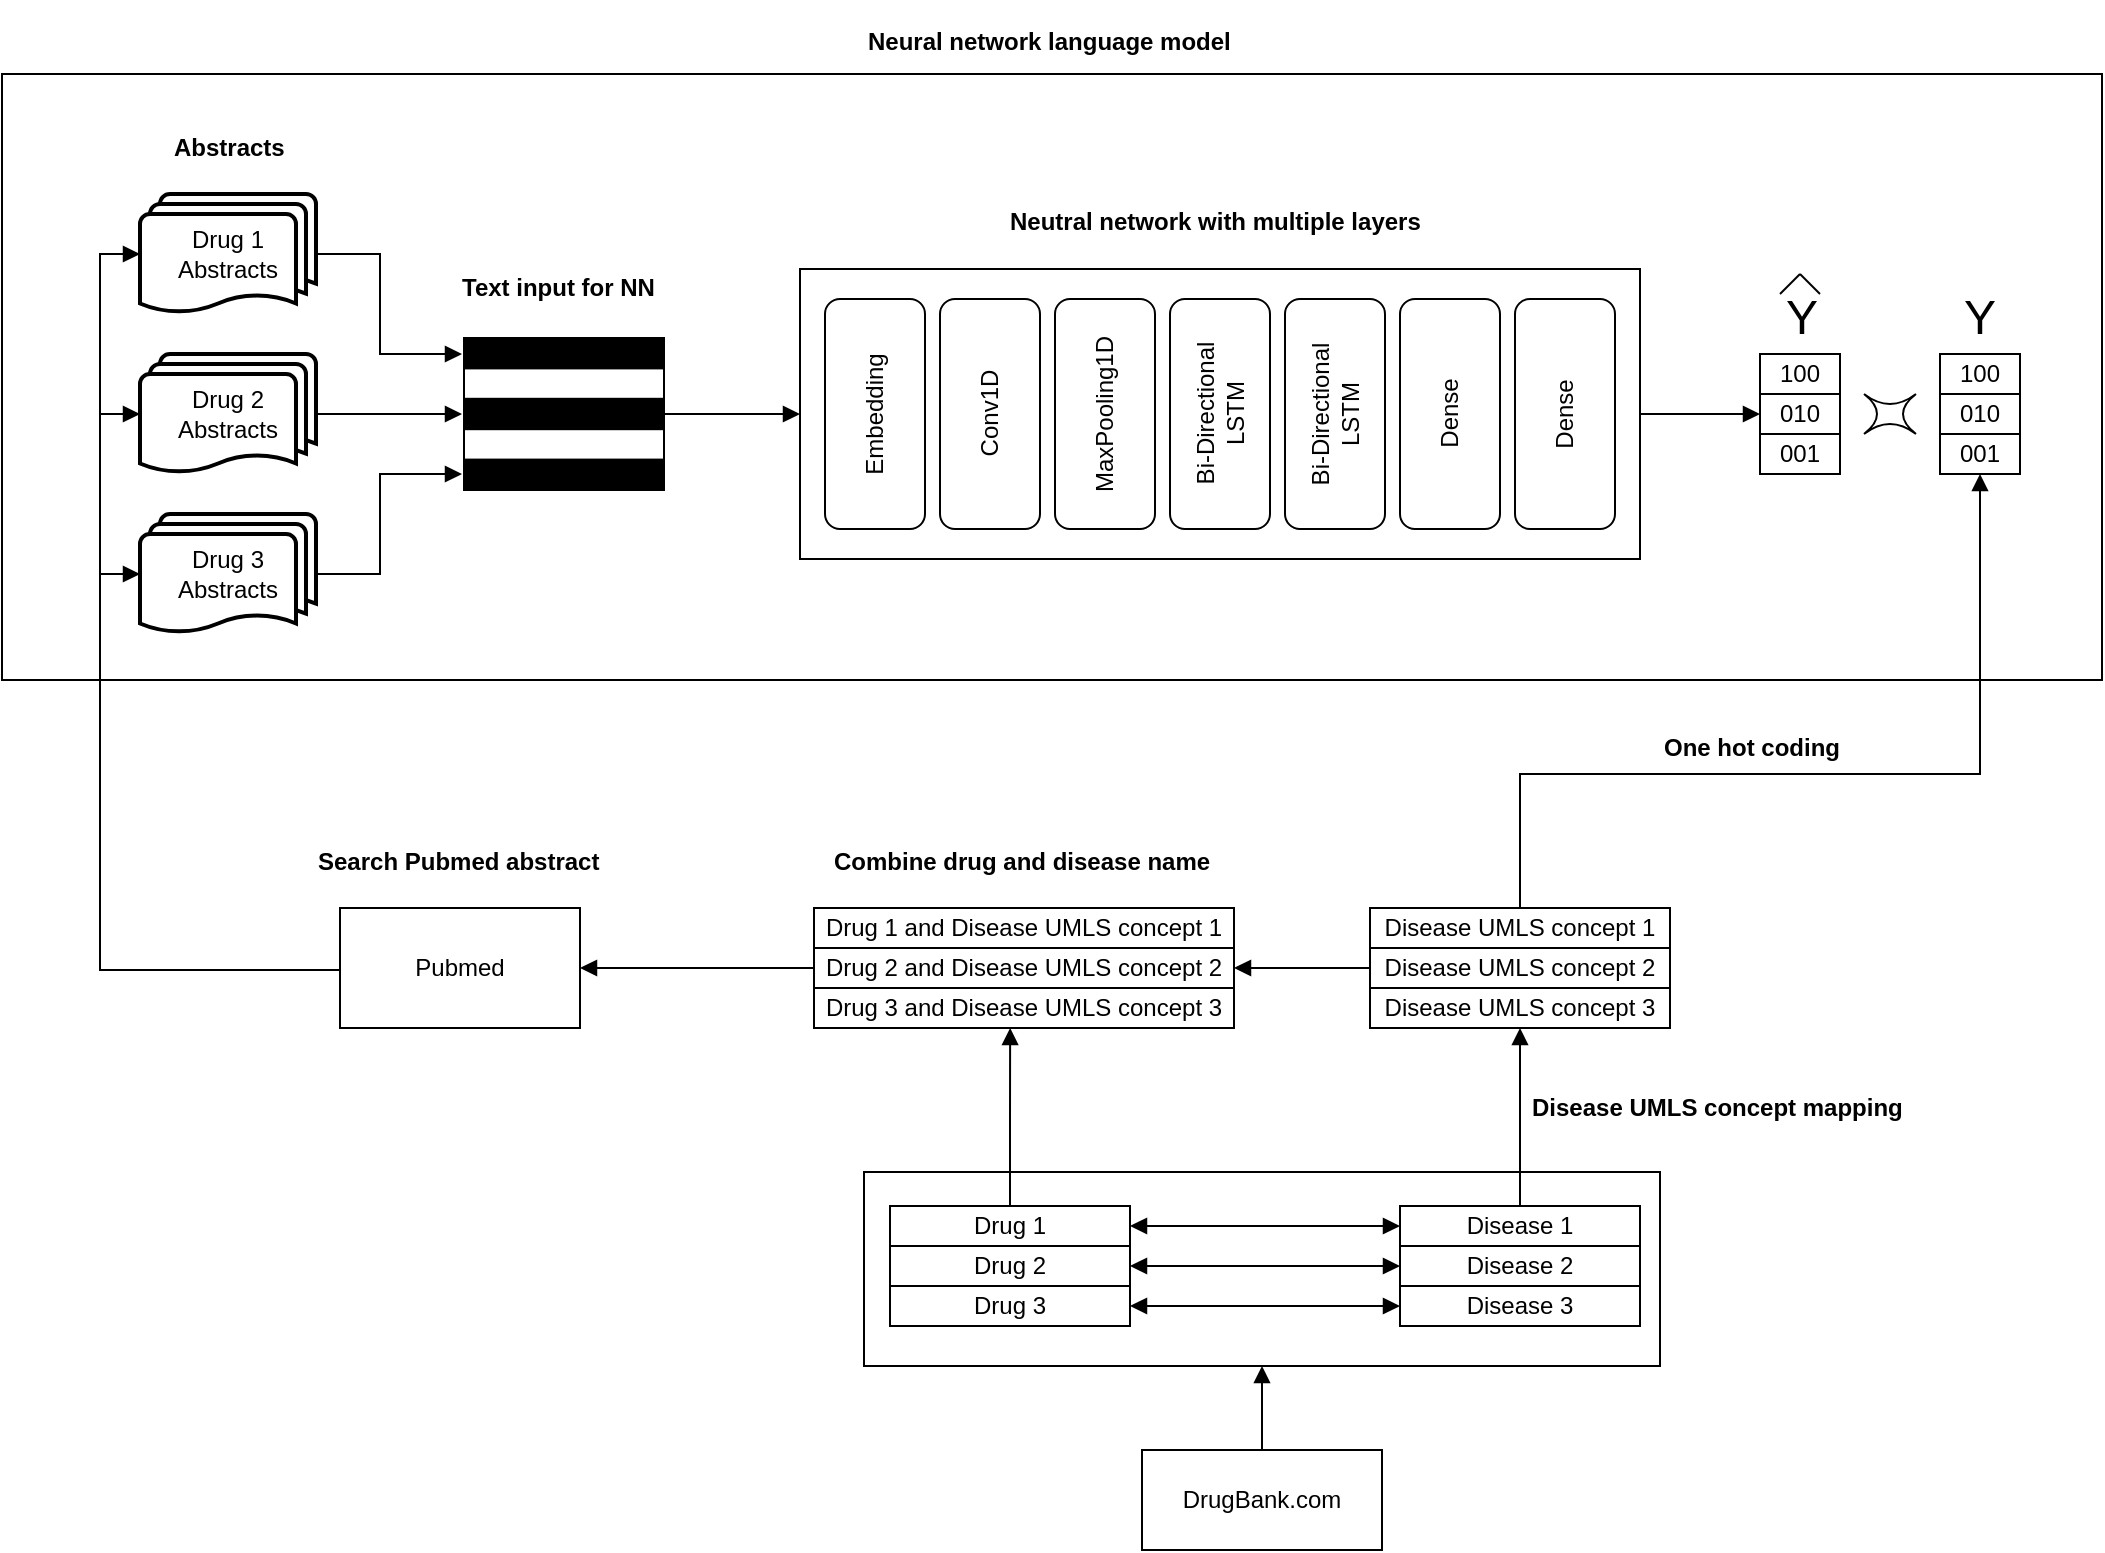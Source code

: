 <mxfile version="12.2.3" type="device" pages="1"><diagram id="s_P9DhnMC8FEpTFPlOMz" name="Page-1"><mxGraphModel dx="1662" dy="936" grid="1" gridSize="10" guides="1" tooltips="1" connect="1" arrows="1" fold="1" page="1" pageScale="1" pageWidth="1100" pageHeight="850" math="0" shadow="0"><root><mxCell id="0"/><mxCell id="1" parent="0"/><mxCell id="TiL9Q5EYF3kfsVHPx1dh-1" value="" style="rounded=0;whiteSpace=wrap;html=1;fillColor=none;" vertex="1" parent="1"><mxGeometry x="20" y="37" width="1050" height="303" as="geometry"/></mxCell><mxCell id="1eL-J18nLoDj-1t8qfK3-119" style="edgeStyle=orthogonalEdgeStyle;rounded=0;comic=0;jumpStyle=none;jumpSize=6;orthogonalLoop=1;jettySize=auto;html=1;entryX=0;entryY=0.5;entryDx=0;entryDy=0;shadow=0;startArrow=none;startFill=0;endArrow=block;endFill=1;strokeColor=#000000;fontSize=24;fontColor=none;" parent="1" source="1eL-J18nLoDj-1t8qfK3-118" target="1eL-J18nLoDj-1t8qfK3-7" edge="1"><mxGeometry relative="1" as="geometry"/></mxCell><mxCell id="1eL-J18nLoDj-1t8qfK3-118" value="" style="rounded=0;whiteSpace=wrap;html=1;fillColor=none;fontSize=24;fontColor=none;" parent="1" vertex="1"><mxGeometry x="251" y="177" width="100" height="60" as="geometry"/></mxCell><mxCell id="1eL-J18nLoDj-1t8qfK3-45" style="edgeStyle=orthogonalEdgeStyle;rounded=0;orthogonalLoop=1;jettySize=auto;html=1;endArrow=none;endFill=0;startArrow=block;startFill=1;" parent="1" source="1eL-J18nLoDj-1t8qfK3-1" edge="1"><mxGeometry relative="1" as="geometry"><mxPoint x="69" y="127" as="targetPoint"/></mxGeometry></mxCell><mxCell id="1eL-J18nLoDj-1t8qfK3-115" style="edgeStyle=orthogonalEdgeStyle;rounded=0;comic=0;jumpStyle=none;jumpSize=6;orthogonalLoop=1;jettySize=auto;html=1;shadow=0;startArrow=none;startFill=0;endArrow=block;endFill=1;strokeColor=#000000;fontSize=24;fontColor=none;" parent="1" source="1eL-J18nLoDj-1t8qfK3-1" edge="1"><mxGeometry relative="1" as="geometry"><mxPoint x="250" y="177" as="targetPoint"/><Array as="points"><mxPoint x="209" y="127"/><mxPoint x="209" y="177"/><mxPoint x="239" y="177"/></Array></mxGeometry></mxCell><mxCell id="1eL-J18nLoDj-1t8qfK3-1" value="Drug 1&lt;br&gt;Abstracts" style="strokeWidth=2;html=1;shape=mxgraph.flowchart.multi-document;whiteSpace=wrap;" parent="1" vertex="1"><mxGeometry x="89" y="97" width="88" height="60" as="geometry"/></mxCell><mxCell id="1eL-J18nLoDj-1t8qfK3-46" style="edgeStyle=orthogonalEdgeStyle;rounded=0;orthogonalLoop=1;jettySize=auto;html=1;endArrow=none;endFill=0;startArrow=block;startFill=1;" parent="1" source="1eL-J18nLoDj-1t8qfK3-2" edge="1"><mxGeometry relative="1" as="geometry"><mxPoint x="69" y="207" as="targetPoint"/></mxGeometry></mxCell><mxCell id="1eL-J18nLoDj-1t8qfK3-116" style="edgeStyle=orthogonalEdgeStyle;rounded=0;comic=0;jumpStyle=none;jumpSize=6;orthogonalLoop=1;jettySize=auto;html=1;shadow=0;startArrow=none;startFill=0;endArrow=block;endFill=1;strokeColor=#000000;fontSize=24;fontColor=none;" parent="1" source="1eL-J18nLoDj-1t8qfK3-2" edge="1"><mxGeometry relative="1" as="geometry"><mxPoint x="250" y="207" as="targetPoint"/></mxGeometry></mxCell><mxCell id="1eL-J18nLoDj-1t8qfK3-2" value="Drug 2&lt;br&gt;Abstracts" style="strokeWidth=2;html=1;shape=mxgraph.flowchart.multi-document;whiteSpace=wrap;" parent="1" vertex="1"><mxGeometry x="89" y="177" width="88" height="60" as="geometry"/></mxCell><mxCell id="1eL-J18nLoDj-1t8qfK3-47" style="edgeStyle=orthogonalEdgeStyle;rounded=0;orthogonalLoop=1;jettySize=auto;html=1;endArrow=none;endFill=0;anchorPointDirection=1;shadow=0;comic=0;jumpStyle=none;strokeColor=#000000;startArrow=block;startFill=1;" parent="1" source="1eL-J18nLoDj-1t8qfK3-3" edge="1"><mxGeometry relative="1" as="geometry"><mxPoint x="69" y="287" as="targetPoint"/></mxGeometry></mxCell><mxCell id="1eL-J18nLoDj-1t8qfK3-117" style="edgeStyle=orthogonalEdgeStyle;rounded=0;comic=0;jumpStyle=none;jumpSize=6;orthogonalLoop=1;jettySize=auto;html=1;shadow=0;startArrow=none;startFill=0;endArrow=block;endFill=1;strokeColor=#000000;fontSize=24;fontColor=none;" parent="1" source="1eL-J18nLoDj-1t8qfK3-3" edge="1"><mxGeometry relative="1" as="geometry"><mxPoint x="250" y="237" as="targetPoint"/><Array as="points"><mxPoint x="209" y="287"/><mxPoint x="209" y="237"/></Array></mxGeometry></mxCell><mxCell id="1eL-J18nLoDj-1t8qfK3-3" value="Drug 3&lt;br&gt;Abstracts" style="strokeWidth=2;html=1;shape=mxgraph.flowchart.multi-document;whiteSpace=wrap;" parent="1" vertex="1"><mxGeometry x="89" y="257" width="88" height="60" as="geometry"/></mxCell><mxCell id="1eL-J18nLoDj-1t8qfK3-122" style="edgeStyle=orthogonalEdgeStyle;rounded=0;comic=0;jumpStyle=none;jumpSize=6;orthogonalLoop=1;jettySize=auto;html=1;entryX=0;entryY=0.5;entryDx=0;entryDy=0;shadow=0;startArrow=none;startFill=0;endArrow=block;endFill=1;strokeColor=#000000;fontSize=24;fontColor=none;" parent="1" source="1eL-J18nLoDj-1t8qfK3-7" target="1eL-J18nLoDj-1t8qfK3-23" edge="1"><mxGeometry relative="1" as="geometry"/></mxCell><mxCell id="1eL-J18nLoDj-1t8qfK3-7" value="" style="rounded=0;whiteSpace=wrap;html=1;" parent="1" vertex="1"><mxGeometry x="419" y="134.5" width="420" height="145" as="geometry"/></mxCell><mxCell id="1eL-J18nLoDj-1t8qfK3-8" value="Embedding" style="rounded=1;whiteSpace=wrap;html=1;rotation=-90;" parent="1" vertex="1"><mxGeometry x="399" y="182" width="115" height="50" as="geometry"/></mxCell><mxCell id="1eL-J18nLoDj-1t8qfK3-14" value="Conv1D" style="rounded=1;whiteSpace=wrap;html=1;rotation=-90;" parent="1" vertex="1"><mxGeometry x="456.5" y="182" width="115" height="50" as="geometry"/></mxCell><mxCell id="1eL-J18nLoDj-1t8qfK3-15" value="Dense" style="rounded=1;whiteSpace=wrap;html=1;rotation=-90;" parent="1" vertex="1"><mxGeometry x="744" y="182" width="115" height="50" as="geometry"/></mxCell><mxCell id="1eL-J18nLoDj-1t8qfK3-16" value="MaxPooling1D" style="rounded=1;whiteSpace=wrap;html=1;rotation=-90;" parent="1" vertex="1"><mxGeometry x="514" y="182" width="115" height="50" as="geometry"/></mxCell><mxCell id="1eL-J18nLoDj-1t8qfK3-17" value="Bi-Directional&lt;br&gt;LSTM" style="rounded=1;whiteSpace=wrap;html=1;rotation=-90;" parent="1" vertex="1"><mxGeometry x="571.5" y="182" width="115" height="50" as="geometry"/></mxCell><mxCell id="1eL-J18nLoDj-1t8qfK3-18" value="Bi-Directional&lt;br&gt;LSTM" style="rounded=1;whiteSpace=wrap;html=1;rotation=-90;" parent="1" vertex="1"><mxGeometry x="629" y="182" width="115" height="50" as="geometry"/></mxCell><mxCell id="1eL-J18nLoDj-1t8qfK3-19" value="Dense" style="rounded=1;whiteSpace=wrap;html=1;rotation=-90;" parent="1" vertex="1"><mxGeometry x="686.5" y="182" width="115" height="50" as="geometry"/></mxCell><mxCell id="1eL-J18nLoDj-1t8qfK3-44" style="edgeStyle=orthogonalEdgeStyle;rounded=0;orthogonalLoop=1;jettySize=auto;html=1;endArrow=none;endFill=0;" parent="1" source="1eL-J18nLoDj-1t8qfK3-40" edge="1"><mxGeometry relative="1" as="geometry"><mxPoint x="72" y="127" as="targetPoint"/><Array as="points"><mxPoint x="69" y="485"/><mxPoint x="69" y="127"/></Array></mxGeometry></mxCell><mxCell id="1eL-J18nLoDj-1t8qfK3-111" style="edgeStyle=orthogonalEdgeStyle;rounded=0;comic=0;jumpStyle=none;jumpSize=6;orthogonalLoop=1;jettySize=auto;html=1;entryX=0.5;entryY=1;entryDx=0;entryDy=0;shadow=0;startArrow=none;startFill=0;endArrow=block;endFill=1;strokeColor=#000000;fontSize=24;fontColor=none;" parent="1" source="1eL-J18nLoDj-1t8qfK3-55" target="1eL-J18nLoDj-1t8qfK3-33" edge="1"><mxGeometry relative="1" as="geometry"><Array as="points"><mxPoint x="779" y="387"/><mxPoint x="1009" y="387"/></Array></mxGeometry></mxCell><mxCell id="1eL-J18nLoDj-1t8qfK3-114" value="" style="shape=parallelMarker;direction=south;html=1;outlineConnect=0;fillColor=none;fontSize=24;fontColor=none;" parent="1" vertex="1"><mxGeometry x="251" y="169" width="100" height="76" as="geometry"/></mxCell><mxCell id="1eL-J18nLoDj-1t8qfK3-124" value="" style="group" parent="1" vertex="1" connectable="0"><mxGeometry x="899" y="137" width="130" height="100" as="geometry"/></mxCell><mxCell id="1eL-J18nLoDj-1t8qfK3-22" value="001" style="rounded=0;whiteSpace=wrap;html=1;" parent="1eL-J18nLoDj-1t8qfK3-124" vertex="1"><mxGeometry y="80" width="40" height="20" as="geometry"/></mxCell><mxCell id="1eL-J18nLoDj-1t8qfK3-23" value="010" style="rounded=0;whiteSpace=wrap;html=1;" parent="1eL-J18nLoDj-1t8qfK3-124" vertex="1"><mxGeometry y="60" width="40" height="20" as="geometry"/></mxCell><mxCell id="1eL-J18nLoDj-1t8qfK3-24" value="100" style="rounded=0;whiteSpace=wrap;html=1;" parent="1eL-J18nLoDj-1t8qfK3-124" vertex="1"><mxGeometry y="40" width="40" height="20" as="geometry"/></mxCell><mxCell id="1eL-J18nLoDj-1t8qfK3-33" value="001" style="rounded=0;whiteSpace=wrap;html=1;" parent="1eL-J18nLoDj-1t8qfK3-124" vertex="1"><mxGeometry x="90" y="80" width="40" height="20" as="geometry"/></mxCell><mxCell id="1eL-J18nLoDj-1t8qfK3-34" value="010" style="rounded=0;whiteSpace=wrap;html=1;" parent="1eL-J18nLoDj-1t8qfK3-124" vertex="1"><mxGeometry x="90" y="60" width="40" height="20" as="geometry"/></mxCell><mxCell id="1eL-J18nLoDj-1t8qfK3-35" value="100" style="rounded=0;whiteSpace=wrap;html=1;" parent="1eL-J18nLoDj-1t8qfK3-124" vertex="1"><mxGeometry x="90" y="40" width="40" height="20" as="geometry"/></mxCell><mxCell id="1eL-J18nLoDj-1t8qfK3-61" value="Y" style="text;html=1;resizable=0;points=[];autosize=1;align=left;verticalAlign=top;spacingTop=-4;fontSize=24;" parent="1eL-J18nLoDj-1t8qfK3-124" vertex="1"><mxGeometry x="100" y="5" width="20" height="20" as="geometry"/></mxCell><mxCell id="1eL-J18nLoDj-1t8qfK3-70" value="" style="group" parent="1eL-J18nLoDj-1t8qfK3-124" vertex="1" connectable="0"><mxGeometry x="10" width="21" height="25" as="geometry"/></mxCell><mxCell id="1eL-J18nLoDj-1t8qfK3-60" value="Y" style="text;html=1;resizable=0;points=[];autosize=1;align=left;verticalAlign=top;spacingTop=-4;fontSize=24;" parent="1eL-J18nLoDj-1t8qfK3-70" vertex="1"><mxGeometry x="1" y="5" width="20" height="20" as="geometry"/></mxCell><mxCell id="1eL-J18nLoDj-1t8qfK3-68" value="" style="endArrow=none;html=1;shadow=0;strokeColor=#000000;" parent="1eL-J18nLoDj-1t8qfK3-70" edge="1"><mxGeometry width="50" height="50" relative="1" as="geometry"><mxPoint y="10" as="sourcePoint"/><mxPoint x="10" as="targetPoint"/></mxGeometry></mxCell><mxCell id="1eL-J18nLoDj-1t8qfK3-69" value="" style="endArrow=none;html=1;shadow=0;strokeColor=#000000;" parent="1eL-J18nLoDj-1t8qfK3-70" edge="1"><mxGeometry width="50" height="50" relative="1" as="geometry"><mxPoint x="20" y="10" as="sourcePoint"/><mxPoint x="10" as="targetPoint"/></mxGeometry></mxCell><mxCell id="1eL-J18nLoDj-1t8qfK3-123" value="" style="shape=switch;whiteSpace=wrap;html=1;fillColor=none;fontSize=24;fontColor=none;" parent="1eL-J18nLoDj-1t8qfK3-124" vertex="1"><mxGeometry x="52" y="60" width="26" height="20" as="geometry"/></mxCell><mxCell id="1eL-J18nLoDj-1t8qfK3-125" value="" style="group" parent="1" vertex="1" connectable="0"><mxGeometry x="169" y="454" width="685" height="314" as="geometry"/></mxCell><mxCell id="1eL-J18nLoDj-1t8qfK3-86" value="" style="rounded=0;whiteSpace=wrap;html=1;fontSize=24;fontColor=none;noLabel=1;fillColor=none;" parent="1eL-J18nLoDj-1t8qfK3-125" vertex="1"><mxGeometry x="282" y="132" width="398" height="97" as="geometry"/></mxCell><mxCell id="1eL-J18nLoDj-1t8qfK3-109" style="edgeStyle=orthogonalEdgeStyle;rounded=0;comic=0;jumpStyle=none;jumpSize=6;orthogonalLoop=1;jettySize=auto;html=1;entryX=0.5;entryY=1;entryDx=0;entryDy=0;shadow=0;startArrow=none;startFill=0;endArrow=block;endFill=1;strokeColor=#000000;fontSize=24;fontColor=none;" parent="1eL-J18nLoDj-1t8qfK3-125" source="1eL-J18nLoDj-1t8qfK3-39" target="1eL-J18nLoDj-1t8qfK3-86" edge="1"><mxGeometry relative="1" as="geometry"/></mxCell><mxCell id="1eL-J18nLoDj-1t8qfK3-39" value="DrugBank.com" style="rounded=0;whiteSpace=wrap;html=1;" parent="1eL-J18nLoDj-1t8qfK3-125" vertex="1"><mxGeometry x="421" y="271" width="120" height="50" as="geometry"/></mxCell><mxCell id="1eL-J18nLoDj-1t8qfK3-40" value="Pubmed" style="rounded=0;whiteSpace=wrap;html=1;" parent="1eL-J18nLoDj-1t8qfK3-125" vertex="1"><mxGeometry x="20" width="120" height="60" as="geometry"/></mxCell><mxCell id="1eL-J18nLoDj-1t8qfK3-71" value="" style="group" parent="1eL-J18nLoDj-1t8qfK3-125" vertex="1" connectable="0"><mxGeometry x="257" width="210" height="60" as="geometry"/></mxCell><mxCell id="1eL-J18nLoDj-1t8qfK3-41" value="Drug 3 and Disease UMLS concept 3" style="rounded=0;whiteSpace=wrap;html=1;" parent="1eL-J18nLoDj-1t8qfK3-71" vertex="1"><mxGeometry y="40" width="210" height="20" as="geometry"/></mxCell><mxCell id="1eL-J18nLoDj-1t8qfK3-42" value="Drug 2 and Disease UMLS concept 2" style="rounded=0;whiteSpace=wrap;html=1;" parent="1eL-J18nLoDj-1t8qfK3-71" vertex="1"><mxGeometry y="20" width="210" height="20" as="geometry"/></mxCell><mxCell id="1eL-J18nLoDj-1t8qfK3-43" value="Drug 1 and Disease UMLS concept 1" style="rounded=0;whiteSpace=wrap;html=1;" parent="1eL-J18nLoDj-1t8qfK3-71" vertex="1"><mxGeometry width="210" height="20" as="geometry"/></mxCell><mxCell id="1eL-J18nLoDj-1t8qfK3-77" value="" style="group" parent="1eL-J18nLoDj-1t8qfK3-125" vertex="1" connectable="0"><mxGeometry x="550" y="149" width="120" height="60" as="geometry"/></mxCell><mxCell id="1eL-J18nLoDj-1t8qfK3-73" value="" style="group" parent="1eL-J18nLoDj-1t8qfK3-77" vertex="1" connectable="0"><mxGeometry width="120" height="60" as="geometry"/></mxCell><mxCell id="1eL-J18nLoDj-1t8qfK3-30" value="Disease 3" style="rounded=0;whiteSpace=wrap;html=1;" parent="1eL-J18nLoDj-1t8qfK3-73" vertex="1"><mxGeometry y="40" width="120" height="20" as="geometry"/></mxCell><mxCell id="1eL-J18nLoDj-1t8qfK3-31" value="Disease 2" style="rounded=0;whiteSpace=wrap;html=1;" parent="1eL-J18nLoDj-1t8qfK3-73" vertex="1"><mxGeometry y="20" width="120" height="20" as="geometry"/></mxCell><mxCell id="1eL-J18nLoDj-1t8qfK3-32" value="Disease 1" style="rounded=0;whiteSpace=wrap;html=1;" parent="1eL-J18nLoDj-1t8qfK3-73" vertex="1"><mxGeometry width="120" height="20" as="geometry"/></mxCell><mxCell id="1eL-J18nLoDj-1t8qfK3-78" value="" style="group" parent="1eL-J18nLoDj-1t8qfK3-125" vertex="1" connectable="0"><mxGeometry x="535" width="150" height="60" as="geometry"/></mxCell><mxCell id="1eL-J18nLoDj-1t8qfK3-53" value="Disease UMLS concept 3" style="rounded=0;whiteSpace=wrap;html=1;" parent="1eL-J18nLoDj-1t8qfK3-78" vertex="1"><mxGeometry y="40" width="150" height="20" as="geometry"/></mxCell><mxCell id="1eL-J18nLoDj-1t8qfK3-54" value="Disease UMLS concept 2" style="rounded=0;whiteSpace=wrap;html=1;" parent="1eL-J18nLoDj-1t8qfK3-78" vertex="1"><mxGeometry y="20" width="150" height="20" as="geometry"/></mxCell><mxCell id="1eL-J18nLoDj-1t8qfK3-55" value="Disease UMLS concept 1" style="rounded=0;whiteSpace=wrap;html=1;" parent="1eL-J18nLoDj-1t8qfK3-78" vertex="1"><mxGeometry width="150" height="20" as="geometry"/></mxCell><mxCell id="1eL-J18nLoDj-1t8qfK3-80" value="" style="group" parent="1eL-J18nLoDj-1t8qfK3-125" vertex="1" connectable="0"><mxGeometry x="295" y="149" width="120" height="60" as="geometry"/></mxCell><mxCell id="1eL-J18nLoDj-1t8qfK3-76" value="" style="group" parent="1eL-J18nLoDj-1t8qfK3-80" vertex="1" connectable="0"><mxGeometry width="120" height="60" as="geometry"/></mxCell><mxCell id="1eL-J18nLoDj-1t8qfK3-74" value="" style="group" parent="1eL-J18nLoDj-1t8qfK3-76" vertex="1" connectable="0"><mxGeometry width="120" height="60" as="geometry"/></mxCell><mxCell id="1eL-J18nLoDj-1t8qfK3-72" value="" style="group" parent="1eL-J18nLoDj-1t8qfK3-74" vertex="1" connectable="0"><mxGeometry width="120" height="60" as="geometry"/></mxCell><mxCell id="1eL-J18nLoDj-1t8qfK3-36" value="Drug 3" style="rounded=0;whiteSpace=wrap;html=1;" parent="1eL-J18nLoDj-1t8qfK3-72" vertex="1"><mxGeometry y="40" width="120" height="20" as="geometry"/></mxCell><mxCell id="1eL-J18nLoDj-1t8qfK3-37" value="Drug 2" style="rounded=0;whiteSpace=wrap;html=1;" parent="1eL-J18nLoDj-1t8qfK3-72" vertex="1"><mxGeometry y="20" width="120" height="20" as="geometry"/></mxCell><mxCell id="1eL-J18nLoDj-1t8qfK3-38" value="Drug 1" style="rounded=0;whiteSpace=wrap;html=1;" parent="1eL-J18nLoDj-1t8qfK3-72" vertex="1"><mxGeometry width="120" height="20" as="geometry"/></mxCell><mxCell id="1eL-J18nLoDj-1t8qfK3-85" style="edgeStyle=orthogonalEdgeStyle;rounded=0;comic=0;jumpStyle=none;orthogonalLoop=1;jettySize=auto;html=1;entryX=0;entryY=0.5;entryDx=0;entryDy=0;shadow=0;startArrow=block;startFill=1;endArrow=block;endFill=1;strokeColor=#000000;fontSize=24;" parent="1eL-J18nLoDj-1t8qfK3-125" source="1eL-J18nLoDj-1t8qfK3-37" target="1eL-J18nLoDj-1t8qfK3-31" edge="1"><mxGeometry relative="1" as="geometry"/></mxCell><mxCell id="1eL-J18nLoDj-1t8qfK3-91" style="edgeStyle=orthogonalEdgeStyle;rounded=0;comic=0;jumpStyle=none;orthogonalLoop=1;jettySize=auto;html=1;exitX=0;exitY=0.5;exitDx=0;exitDy=0;entryX=1;entryY=0.5;entryDx=0;entryDy=0;shadow=0;startArrow=block;startFill=1;endArrow=block;endFill=1;strokeColor=#000000;fontSize=24;fontColor=none;" parent="1eL-J18nLoDj-1t8qfK3-125" source="1eL-J18nLoDj-1t8qfK3-32" target="1eL-J18nLoDj-1t8qfK3-38" edge="1"><mxGeometry relative="1" as="geometry"/></mxCell><mxCell id="1eL-J18nLoDj-1t8qfK3-102" style="edgeStyle=orthogonalEdgeStyle;rounded=0;comic=0;jumpStyle=none;orthogonalLoop=1;jettySize=auto;html=1;exitX=0;exitY=0.25;exitDx=0;exitDy=0;shadow=0;startArrow=block;startFill=1;endArrow=block;endFill=1;strokeColor=#000000;fontSize=24;fontColor=none;" parent="1eL-J18nLoDj-1t8qfK3-125" edge="1"><mxGeometry relative="1" as="geometry"><mxPoint x="415" y="199" as="targetPoint"/><mxPoint x="550" y="199" as="sourcePoint"/></mxGeometry></mxCell><mxCell id="1eL-J18nLoDj-1t8qfK3-103" style="edgeStyle=orthogonalEdgeStyle;rounded=0;comic=0;jumpStyle=none;orthogonalLoop=1;jettySize=auto;html=1;entryX=0.5;entryY=0;entryDx=0;entryDy=0;shadow=0;startArrow=block;startFill=1;endArrow=none;endFill=0;strokeColor=#000000;fontSize=24;fontColor=none;" parent="1eL-J18nLoDj-1t8qfK3-125" source="1eL-J18nLoDj-1t8qfK3-53" target="1eL-J18nLoDj-1t8qfK3-32" edge="1"><mxGeometry relative="1" as="geometry"/></mxCell><mxCell id="1eL-J18nLoDj-1t8qfK3-104" style="edgeStyle=orthogonalEdgeStyle;rounded=0;comic=0;jumpStyle=none;orthogonalLoop=1;jettySize=auto;html=1;entryX=0;entryY=0.5;entryDx=0;entryDy=0;shadow=0;startArrow=block;startFill=1;endArrow=none;endFill=0;strokeColor=#000000;fontSize=24;fontColor=none;" parent="1eL-J18nLoDj-1t8qfK3-125" source="1eL-J18nLoDj-1t8qfK3-42" target="1eL-J18nLoDj-1t8qfK3-54" edge="1"><mxGeometry relative="1" as="geometry"/></mxCell><mxCell id="1eL-J18nLoDj-1t8qfK3-107" style="edgeStyle=orthogonalEdgeStyle;rounded=0;comic=0;jumpStyle=none;orthogonalLoop=1;jettySize=auto;html=1;shadow=0;startArrow=none;startFill=0;endArrow=block;endFill=1;strokeColor=#000000;fontSize=24;fontColor=none;jumpSize=6;entryX=0.467;entryY=1;entryDx=0;entryDy=0;entryPerimeter=0;" parent="1eL-J18nLoDj-1t8qfK3-125" source="1eL-J18nLoDj-1t8qfK3-38" target="1eL-J18nLoDj-1t8qfK3-41" edge="1"><mxGeometry relative="1" as="geometry"><mxPoint x="300" y="94" as="targetPoint"/></mxGeometry></mxCell><mxCell id="1eL-J18nLoDj-1t8qfK3-113" style="edgeStyle=orthogonalEdgeStyle;rounded=0;comic=0;jumpStyle=none;jumpSize=6;orthogonalLoop=1;jettySize=auto;html=1;entryX=1;entryY=0.5;entryDx=0;entryDy=0;shadow=0;startArrow=none;startFill=0;endArrow=block;endFill=1;strokeColor=#000000;fontSize=24;fontColor=none;" parent="1eL-J18nLoDj-1t8qfK3-125" source="1eL-J18nLoDj-1t8qfK3-42" target="1eL-J18nLoDj-1t8qfK3-40" edge="1"><mxGeometry relative="1" as="geometry"/></mxCell><mxCell id="1eL-J18nLoDj-1t8qfK3-126" value="&lt;font style=&quot;font-size: 12px&quot;&gt;&lt;b&gt;Disease UMLS concept mapping&lt;/b&gt;&lt;/font&gt;" style="text;html=1;resizable=0;points=[];autosize=1;align=left;verticalAlign=top;spacingTop=-4;fontSize=24;fontColor=none;" parent="1" vertex="1"><mxGeometry x="783" y="533" width="200" height="30" as="geometry"/></mxCell><mxCell id="1eL-J18nLoDj-1t8qfK3-127" value="&lt;font style=&quot;font-size: 12px&quot;&gt;&lt;b&gt;One hot coding&lt;/b&gt;&lt;/font&gt;" style="text;html=1;resizable=0;points=[];autosize=1;align=left;verticalAlign=top;spacingTop=-4;fontSize=24;fontColor=none;" parent="1" vertex="1"><mxGeometry x="849" y="353" width="100" height="30" as="geometry"/></mxCell><mxCell id="1eL-J18nLoDj-1t8qfK3-128" value="&lt;font style=&quot;font-size: 12px&quot;&gt;&lt;b&gt;Search Pubmed abstract&lt;/b&gt;&lt;/font&gt;" style="text;html=1;resizable=0;points=[];autosize=1;align=left;verticalAlign=top;spacingTop=-4;fontSize=24;fontColor=none;" parent="1" vertex="1"><mxGeometry x="176" y="410" width="160" height="30" as="geometry"/></mxCell><mxCell id="1eL-J18nLoDj-1t8qfK3-129" value="&lt;font style=&quot;font-size: 12px&quot;&gt;&lt;b&gt;Combine drug and disease name&lt;/b&gt;&lt;/font&gt;" style="text;html=1;resizable=0;points=[];autosize=1;align=left;verticalAlign=top;spacingTop=-4;fontSize=24;fontColor=none;" parent="1" vertex="1"><mxGeometry x="434" y="410" width="200" height="30" as="geometry"/></mxCell><mxCell id="1eL-J18nLoDj-1t8qfK3-130" value="&lt;font style=&quot;font-size: 12px&quot;&gt;&lt;b&gt;Abstracts&lt;/b&gt;&lt;/font&gt;" style="text;html=1;resizable=0;points=[];autosize=1;align=left;verticalAlign=top;spacingTop=-4;fontSize=24;fontColor=none;" parent="1" vertex="1"><mxGeometry x="104" y="53" width="70" height="30" as="geometry"/></mxCell><mxCell id="1eL-J18nLoDj-1t8qfK3-132" value="&lt;span style=&quot;font-size: 12px&quot;&gt;&lt;b&gt;Neural network language&amp;nbsp;model&lt;/b&gt;&lt;/span&gt;" style="text;html=1;resizable=0;points=[];autosize=1;align=left;verticalAlign=top;spacingTop=-4;fontSize=24;fontColor=none;" parent="1" vertex="1"><mxGeometry x="451" width="200" height="30" as="geometry"/></mxCell><mxCell id="1eL-J18nLoDj-1t8qfK3-133" value="&lt;span style=&quot;font-size: 12px&quot;&gt;&lt;b&gt;Text input for NN&lt;/b&gt;&lt;/span&gt;" style="text;html=1;resizable=0;points=[];autosize=1;align=left;verticalAlign=top;spacingTop=-4;fontSize=24;fontColor=none;" parent="1" vertex="1"><mxGeometry x="248" y="123" width="110" height="30" as="geometry"/></mxCell><mxCell id="TiL9Q5EYF3kfsVHPx1dh-2" value="&lt;span style=&quot;font-size: 12px&quot;&gt;&lt;b&gt;Neutral network with multiple layers&amp;nbsp;&lt;/b&gt;&lt;/span&gt;" style="text;html=1;resizable=0;points=[];autosize=1;align=left;verticalAlign=top;spacingTop=-4;fontSize=24;fontColor=none;" vertex="1" parent="1"><mxGeometry x="522" y="90" width="220" height="30" as="geometry"/></mxCell></root></mxGraphModel></diagram></mxfile>